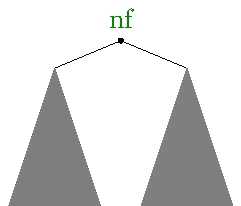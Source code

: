 
verbatimtex
&latex
\documentclass{article}
\begin{document}
etex
u := 0.7cm;
h := 3u;
vardef dtr(expr a,b,c) =
    draw a--b--c--cycle;
enddef;
qu := 0.5;
vardef dfull(expr x, d) =
    pair L,R;
    L = x + (-1u, -3u);
    R = x + ( 1u, -3u);
    pair Lx, Rx;
    q := (0.5 * d * u) / h;
    Lx = (q * x + (1 - q) * L);
    Rx = (q * x + (1 - q) * R);
    dtr(x,Lx,Rx);
    fill x--Lx--Rx--cycle withcolor .5white;
enddef;

vardef dalmost(expr x, d) =
    pair L, R, C, Cx, Rx;
    L = x + (-1u, -h);
    R = x + ( 1u, -h);
    C = 0.5 * (L + R);
    q := (0.5 * d * u) / h;
    Rx = (q * x + (1 - q) * R);
    Cx = (q * x + (1 - q) * C);
    pair xx;
    xx = (h*0.07, 0);
    fill x--L--(C+xx)--(Cx+xx)--Rx--cycle withcolor .5white;
    dtr(x,L,R);
enddef;
pair lshift, rshift;
xs = 1.2u;
ys = -0.5u;
lshift = (-xs, ys);
rshift = ( xs, ys);
vardef dedges(expr x) =
    draw x withpen pencircle scaled 2;
    pickup pencircle scaled 0.3;
    draw x--(x+lshift);
    draw x--(x+rshift);
enddef;

y = 3u;
pair NF, ND, NL, NR;
pair xshift , yshift;
xshift = (6u, 0);
yshift = (0 , -5u);
NF = (2.5u, y);
ND = NF;
NL = NF;
NR = NL;
picture lnf, lnd, lnl, lnr;
pair labelshift;
labelshift := (0, 0.4u);
color mycolor;
mycolor := (0,0.545,0);

beginfig(1)
    dedges(NF);
    dfull(NF + lshift, 0);
    dfull(NF + rshift, 0);
    lnf := thelabel("nf", NF shifted labelshift);
    draw lnf withcolor mycolor;
endfig;

beginfig(2)
    dedges(ND);
    dfull(ND + lshift, 0);
    dfull(ND + rshift, 1);
    lnd := thelabel("nd", ND shifted labelshift);
    draw lnd withcolor mycolor;
endfig;

beginfig(3)
    dedges(NL);
    dalmost(NL + lshift, 1);
    dfull(NL + rshift, 1);
    lnl := thelabel("nl", NL shifted labelshift);
    draw lnl withcolor mycolor;
endfig;

beginfig(4)
    dedges(NR);
    dfull(NR + lshift, 0);
    dalmost(NR + rshift, 1);
    lnr := thelabel("nr", NR shifted labelshift);
    draw lnr withcolor mycolor;
endfig;
end;
